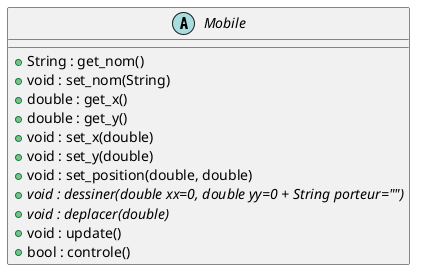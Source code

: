 @startuml

abstract Class Mobile {
    + String : get_nom()
    + void : set_nom(String)
    + double : get_x()
    + double : get_y()
    + void : set_x(double)
    + void : set_y(double)
    + void : set_position(double, double)
    + {abstract} void : dessiner(double xx=0, double yy=0 + String porteur="")
    + {abstract} void : deplacer(double)
    + void : update()
    + bool : controle()

}


@enduml
